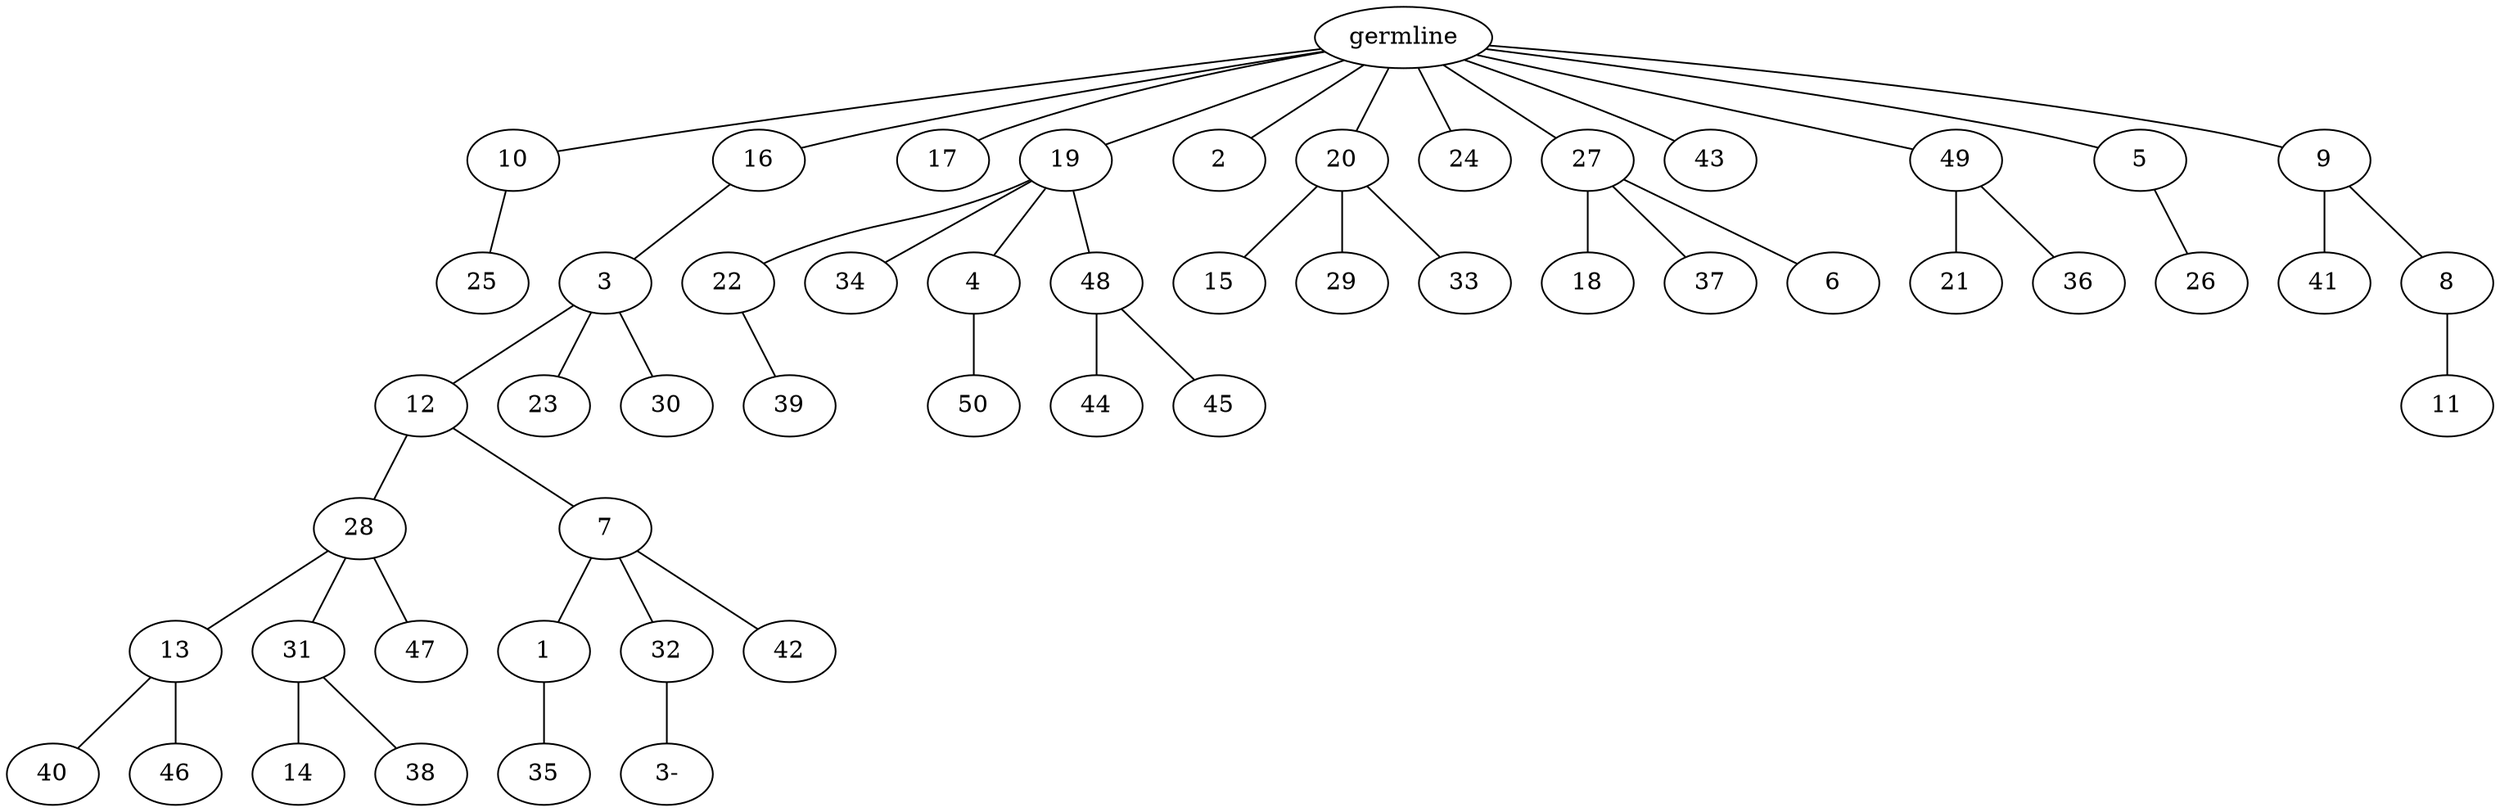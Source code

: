 graph tree {
    "139902936618992" [label="germline"];
    "139902936355456" [label="10"];
    "139902936358048" [label="25"];
    "139902936356560" [label="16"];
    "139902936356032" [label="3"];
    "139902936355696" [label="12"];
    "139902936355792" [label="28"];
    "139902936356416" [label="13"];
    "139902936183376" [label="40"];
    "139902936184192" [label="46"];
    "139902936183664" [label="31"];
    "139902936184720" [label="14"];
    "139902936184240" [label="38"];
    "139902936186016" [label="47"];
    "139902936355936" [label="7"];
    "139902936184384" [label="1"];
    "139902936186352" [label="35"];
    "139902936183616" [label="32"];
    "139902936579808" [label="3-"];
    "139902936185008" [label="42"];
    "139902936356512" [label="23"];
    "139902936355168" [label="30"];
    "139902936168336" [label="17"];
    "139902936168000" [label="19"];
    "139902936357136" [label="22"];
    "139902936185632" [label="39"];
    "139902936358240" [label="34"];
    "139902936358336" [label="4"];
    "139902936185344" [label="50"];
    "139902936185680" [label="48"];
    "139902936183760" [label="44"];
    "139902936186592" [label="45"];
    "139902936355984" [label="2"];
    "139902936357616" [label="20"];
    "139902936183808" [label="15"];
    "139902936186448" [label="29"];
    "139902936185824" [label="33"];
    "139902936356800" [label="24"];
    "139902936184576" [label="27"];
    "139902936185392" [label="18"];
    "139902936184096" [label="37"];
    "139902936183328" [label="6"];
    "139902936186112" [label="43"];
    "139902936184432" [label="49"];
    "139902936183040" [label="21"];
    "139902936185296" [label="36"];
    "139902936182992" [label="5"];
    "139902936185728" [label="26"];
    "139902936186400" [label="9"];
    "139902936185536" [label="41"];
    "139902936112624" [label="8"];
    "139902936112576" [label="11"];
    "139902936618992" -- "139902936355456";
    "139902936618992" -- "139902936356560";
    "139902936618992" -- "139902936168336";
    "139902936618992" -- "139902936168000";
    "139902936618992" -- "139902936355984";
    "139902936618992" -- "139902936357616";
    "139902936618992" -- "139902936356800";
    "139902936618992" -- "139902936184576";
    "139902936618992" -- "139902936186112";
    "139902936618992" -- "139902936184432";
    "139902936618992" -- "139902936182992";
    "139902936618992" -- "139902936186400";
    "139902936355456" -- "139902936358048";
    "139902936356560" -- "139902936356032";
    "139902936356032" -- "139902936355696";
    "139902936356032" -- "139902936356512";
    "139902936356032" -- "139902936355168";
    "139902936355696" -- "139902936355792";
    "139902936355696" -- "139902936355936";
    "139902936355792" -- "139902936356416";
    "139902936355792" -- "139902936183664";
    "139902936355792" -- "139902936186016";
    "139902936356416" -- "139902936183376";
    "139902936356416" -- "139902936184192";
    "139902936183664" -- "139902936184720";
    "139902936183664" -- "139902936184240";
    "139902936355936" -- "139902936184384";
    "139902936355936" -- "139902936183616";
    "139902936355936" -- "139902936185008";
    "139902936184384" -- "139902936186352";
    "139902936183616" -- "139902936579808";
    "139902936168000" -- "139902936357136";
    "139902936168000" -- "139902936358240";
    "139902936168000" -- "139902936358336";
    "139902936168000" -- "139902936185680";
    "139902936357136" -- "139902936185632";
    "139902936358336" -- "139902936185344";
    "139902936185680" -- "139902936183760";
    "139902936185680" -- "139902936186592";
    "139902936357616" -- "139902936183808";
    "139902936357616" -- "139902936186448";
    "139902936357616" -- "139902936185824";
    "139902936184576" -- "139902936185392";
    "139902936184576" -- "139902936184096";
    "139902936184576" -- "139902936183328";
    "139902936184432" -- "139902936183040";
    "139902936184432" -- "139902936185296";
    "139902936182992" -- "139902936185728";
    "139902936186400" -- "139902936185536";
    "139902936186400" -- "139902936112624";
    "139902936112624" -- "139902936112576";
}
